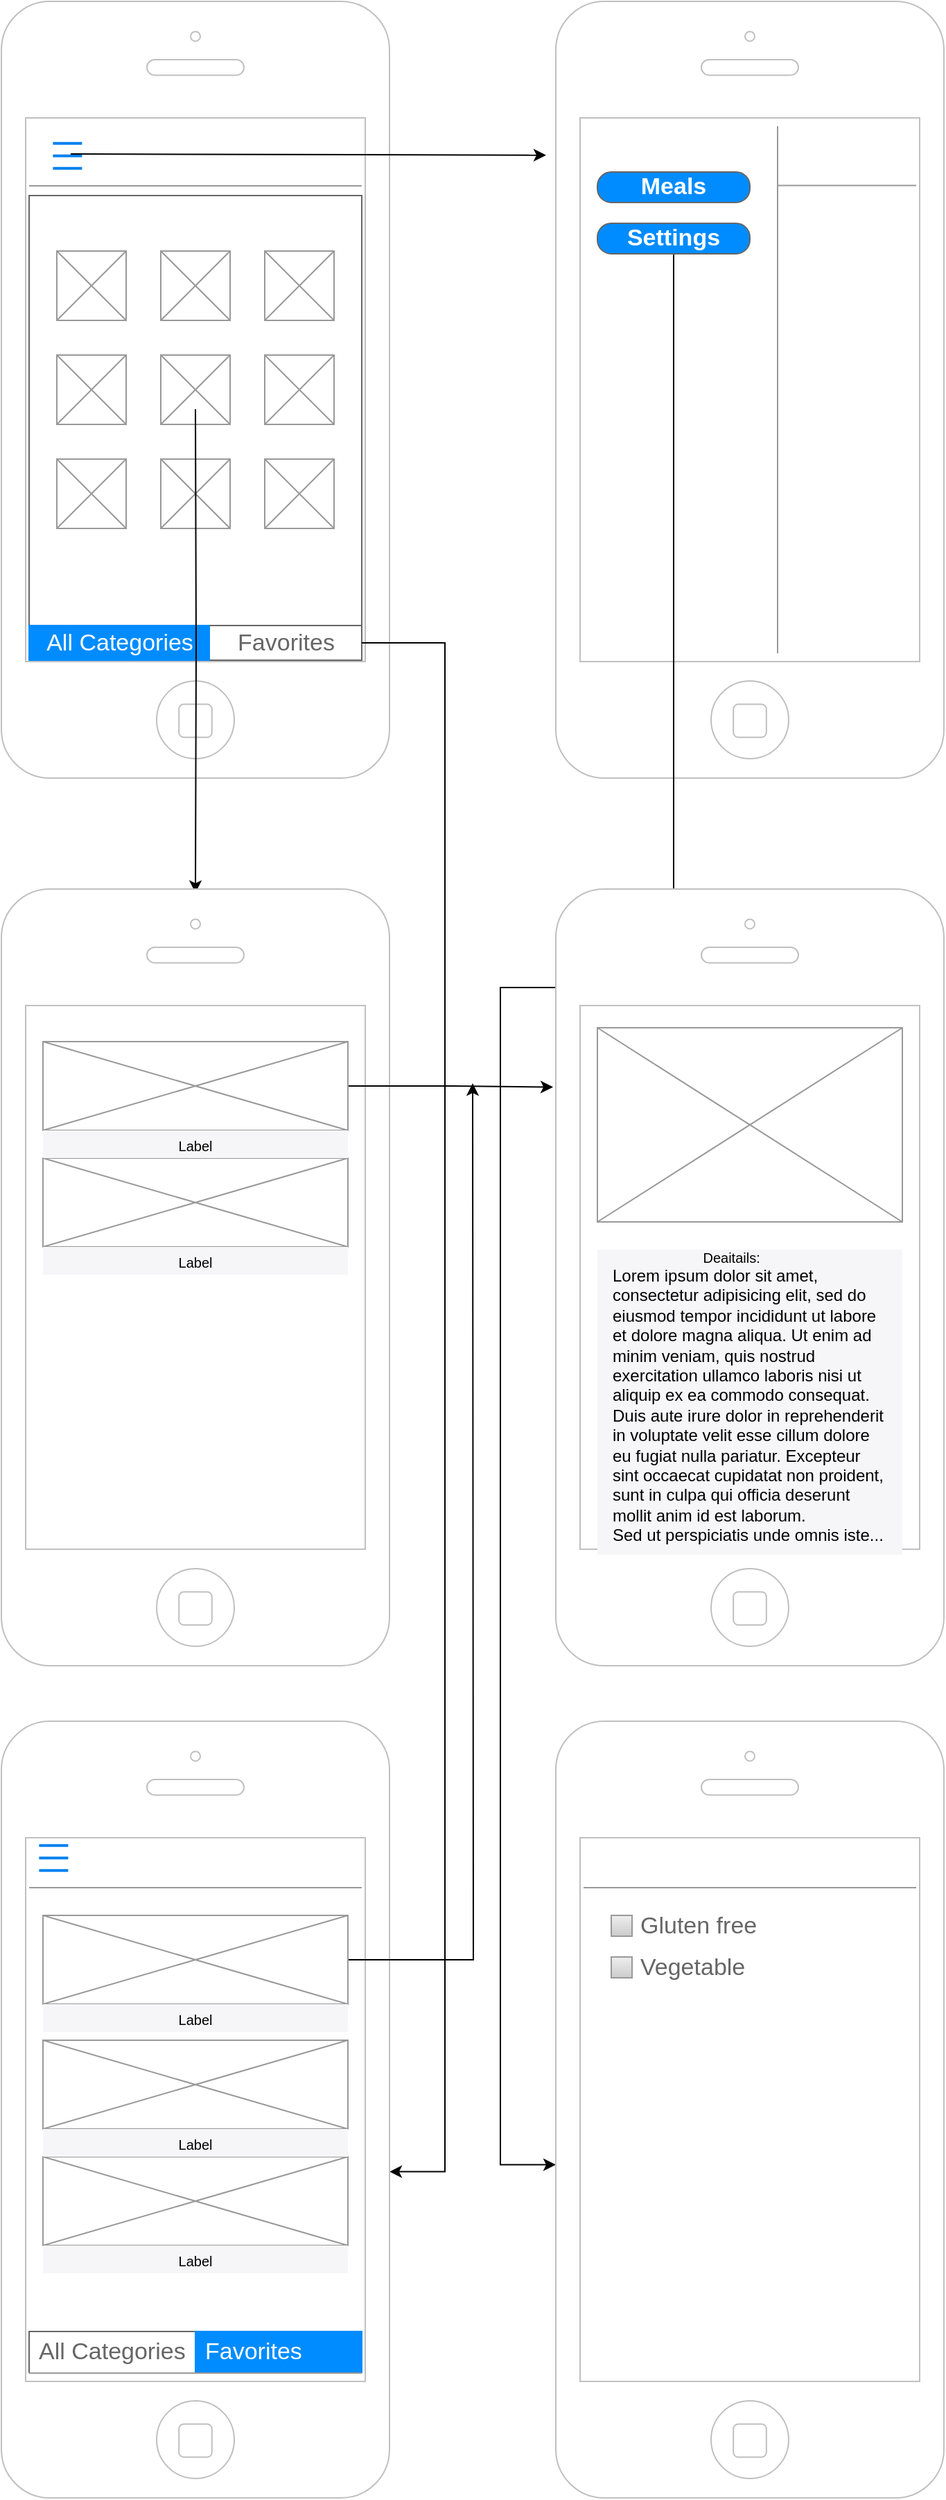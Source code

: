 <mxfile version="20.8.16" type="device"><diagram name="Seite-1" id="VASZFR5JGlPymNZkF97v"><mxGraphModel dx="1434" dy="844" grid="1" gridSize="10" guides="1" tooltips="1" connect="1" arrows="1" fold="1" page="1" pageScale="1" pageWidth="827" pageHeight="1169" math="0" shadow="0"><root><mxCell id="0"/><mxCell id="1" parent="0"/><mxCell id="bUdKR6ZXlgpPtJNnDV_h-1" value="" style="html=1;verticalLabelPosition=bottom;labelBackgroundColor=#ffffff;verticalAlign=top;shadow=0;dashed=0;strokeWidth=1;shape=mxgraph.ios7.misc.iphone;strokeColor=#c0c0c0;" vertex="1" parent="1"><mxGeometry x="80" y="80" width="280" height="560" as="geometry"/></mxCell><mxCell id="bUdKR6ZXlgpPtJNnDV_h-2" value="" style="html=1;verticalLabelPosition=bottom;labelBackgroundColor=#ffffff;verticalAlign=top;shadow=0;dashed=0;strokeWidth=1;shape=mxgraph.ios7.misc.iphone;strokeColor=#c0c0c0;" vertex="1" parent="1"><mxGeometry x="480" y="80" width="280" height="560" as="geometry"/></mxCell><mxCell id="bUdKR6ZXlgpPtJNnDV_h-3" value="" style="html=1;verticalLabelPosition=bottom;align=center;labelBackgroundColor=#ffffff;verticalAlign=top;strokeWidth=2;strokeColor=#0080F0;shadow=0;dashed=0;shape=mxgraph.ios7.icons.most_viewed;pointerEvents=1" vertex="1" parent="1"><mxGeometry x="110" y="180" width="28.2" height="22.8" as="geometry"/></mxCell><mxCell id="bUdKR6ZXlgpPtJNnDV_h-4" value="" style="verticalLabelPosition=bottom;shadow=0;dashed=0;align=center;html=1;verticalAlign=top;strokeWidth=1;shape=mxgraph.mockup.markup.line;strokeColor=#999999;" vertex="1" parent="1"><mxGeometry x="100" y="203" width="240" height="20" as="geometry"/></mxCell><mxCell id="bUdKR6ZXlgpPtJNnDV_h-6" value="" style="verticalLabelPosition=bottom;shadow=0;dashed=0;align=center;html=1;verticalAlign=top;strokeWidth=1;shape=mxgraph.mockup.markup.line;strokeColor=#999999;direction=north;" vertex="1" parent="1"><mxGeometry x="630" y="170" width="20" height="380" as="geometry"/></mxCell><mxCell id="bUdKR6ZXlgpPtJNnDV_h-7" value="" style="verticalLabelPosition=bottom;shadow=0;dashed=0;align=center;html=1;verticalAlign=top;strokeWidth=1;shape=mxgraph.mockup.markup.line;strokeColor=#999999;" vertex="1" parent="1"><mxGeometry x="640" y="202.8" width="100" height="20" as="geometry"/></mxCell><mxCell id="bUdKR6ZXlgpPtJNnDV_h-9" value="" style="endArrow=classic;html=1;rounded=0;entryX=-0.025;entryY=0.198;entryDx=0;entryDy=0;entryPerimeter=0;" edge="1" parent="1" target="bUdKR6ZXlgpPtJNnDV_h-2"><mxGeometry width="50" height="50" relative="1" as="geometry"><mxPoint x="130" y="190" as="sourcePoint"/><mxPoint x="180" y="140" as="targetPoint"/></mxGeometry></mxCell><mxCell id="bUdKR6ZXlgpPtJNnDV_h-10" value="Meals" style="strokeWidth=1;shadow=0;dashed=0;align=center;html=1;shape=mxgraph.mockup.buttons.button;strokeColor=#666666;fontColor=#ffffff;mainText=;buttonStyle=round;fontSize=17;fontStyle=1;fillColor=#008cff;whiteSpace=wrap;" vertex="1" parent="1"><mxGeometry x="510" y="203" width="110" height="22" as="geometry"/></mxCell><mxCell id="bUdKR6ZXlgpPtJNnDV_h-65" style="edgeStyle=orthogonalEdgeStyle;rounded=0;orthogonalLoop=1;jettySize=auto;html=1;entryX=0;entryY=0.571;entryDx=0;entryDy=0;entryPerimeter=0;" edge="1" parent="1" source="bUdKR6ZXlgpPtJNnDV_h-11" target="bUdKR6ZXlgpPtJNnDV_h-58"><mxGeometry relative="1" as="geometry"><mxPoint x="420" y="1310" as="targetPoint"/><Array as="points"><mxPoint x="565" y="791"/><mxPoint x="440" y="791"/><mxPoint x="440" y="1640"/></Array></mxGeometry></mxCell><mxCell id="bUdKR6ZXlgpPtJNnDV_h-11" value="Settings" style="strokeWidth=1;shadow=0;dashed=0;align=center;html=1;shape=mxgraph.mockup.buttons.button;strokeColor=#666666;fontColor=#ffffff;mainText=;buttonStyle=round;fontSize=17;fontStyle=1;fillColor=#008cff;whiteSpace=wrap;" vertex="1" parent="1"><mxGeometry x="510" y="240" width="110" height="22" as="geometry"/></mxCell><mxCell id="bUdKR6ZXlgpPtJNnDV_h-12" value="" style="html=1;verticalLabelPosition=bottom;labelBackgroundColor=#ffffff;verticalAlign=top;shadow=0;dashed=0;strokeWidth=1;shape=mxgraph.ios7.misc.iphone;strokeColor=#c0c0c0;" vertex="1" parent="1"><mxGeometry x="480" y="720" width="280" height="560" as="geometry"/></mxCell><mxCell id="bUdKR6ZXlgpPtJNnDV_h-19" value="" style="strokeWidth=1;shadow=0;dashed=0;align=center;html=1;shape=mxgraph.mockup.containers.marginRect2;rectMarginTop=32;strokeColor=#666666;gradientColor=none;flipH=0;flipV=1;fillColor=default;" vertex="1" parent="1"><mxGeometry x="100" y="220" width="240" height="350" as="geometry"/></mxCell><mxCell id="bUdKR6ZXlgpPtJNnDV_h-20" value="Favorites" style="strokeColor=inherit;fillColor=inherit;gradientColor=inherit;strokeWidth=1;shadow=0;dashed=0;align=center;html=1;shape=mxgraph.mockup.containers.rrect;rSize=0;fontSize=17;fontColor=#666666;gradientColor=none;" vertex="1" parent="bUdKR6ZXlgpPtJNnDV_h-19"><mxGeometry width="110" height="25" relative="1" as="geometry"><mxPoint x="130" y="310" as="offset"/></mxGeometry></mxCell><mxCell id="bUdKR6ZXlgpPtJNnDV_h-21" value="All Categories" style="strokeWidth=1;shadow=0;dashed=0;align=center;html=1;shape=mxgraph.mockup.containers.rrect;rSize=0;fontSize=17;fontColor=#ffffff;strokeColor=#008cff;fillColor=#008cff;" vertex="1" parent="bUdKR6ZXlgpPtJNnDV_h-19"><mxGeometry width="130" height="25" relative="1" as="geometry"><mxPoint y="310" as="offset"/></mxGeometry></mxCell><mxCell id="bUdKR6ZXlgpPtJNnDV_h-49" value="" style="verticalLabelPosition=bottom;shadow=0;dashed=0;align=center;html=1;verticalAlign=top;strokeWidth=1;shape=mxgraph.mockup.graphics.simpleIcon;strokeColor=#999999;fillColor=#ffffff;" vertex="1" parent="bUdKR6ZXlgpPtJNnDV_h-19"><mxGeometry x="20" y="40" width="50" height="50" as="geometry"/></mxCell><mxCell id="bUdKR6ZXlgpPtJNnDV_h-50" value="" style="verticalLabelPosition=bottom;shadow=0;dashed=0;align=center;html=1;verticalAlign=top;strokeWidth=1;shape=mxgraph.mockup.graphics.simpleIcon;strokeColor=#999999;fillColor=#ffffff;" vertex="1" parent="bUdKR6ZXlgpPtJNnDV_h-19"><mxGeometry x="95" y="40" width="50" height="50" as="geometry"/></mxCell><mxCell id="bUdKR6ZXlgpPtJNnDV_h-51" value="" style="verticalLabelPosition=bottom;shadow=0;dashed=0;align=center;html=1;verticalAlign=top;strokeWidth=1;shape=mxgraph.mockup.graphics.simpleIcon;strokeColor=#999999;fillColor=#ffffff;" vertex="1" parent="bUdKR6ZXlgpPtJNnDV_h-19"><mxGeometry x="170" y="40" width="50" height="50" as="geometry"/></mxCell><mxCell id="bUdKR6ZXlgpPtJNnDV_h-52" value="" style="verticalLabelPosition=bottom;shadow=0;dashed=0;align=center;html=1;verticalAlign=top;strokeWidth=1;shape=mxgraph.mockup.graphics.simpleIcon;strokeColor=#999999;fillColor=#ffffff;" vertex="1" parent="bUdKR6ZXlgpPtJNnDV_h-19"><mxGeometry x="20" y="115" width="50" height="50" as="geometry"/></mxCell><mxCell id="bUdKR6ZXlgpPtJNnDV_h-53" value="" style="verticalLabelPosition=bottom;shadow=0;dashed=0;align=center;html=1;verticalAlign=top;strokeWidth=1;shape=mxgraph.mockup.graphics.simpleIcon;strokeColor=#999999;fillColor=#ffffff;" vertex="1" parent="bUdKR6ZXlgpPtJNnDV_h-19"><mxGeometry x="95" y="115" width="50" height="50" as="geometry"/></mxCell><mxCell id="bUdKR6ZXlgpPtJNnDV_h-54" value="" style="verticalLabelPosition=bottom;shadow=0;dashed=0;align=center;html=1;verticalAlign=top;strokeWidth=1;shape=mxgraph.mockup.graphics.simpleIcon;strokeColor=#999999;fillColor=#ffffff;" vertex="1" parent="bUdKR6ZXlgpPtJNnDV_h-19"><mxGeometry x="170" y="115" width="50" height="50" as="geometry"/></mxCell><mxCell id="bUdKR6ZXlgpPtJNnDV_h-55" value="" style="verticalLabelPosition=bottom;shadow=0;dashed=0;align=center;html=1;verticalAlign=top;strokeWidth=1;shape=mxgraph.mockup.graphics.simpleIcon;strokeColor=#999999;fillColor=#ffffff;" vertex="1" parent="bUdKR6ZXlgpPtJNnDV_h-19"><mxGeometry x="20" y="190" width="50" height="50" as="geometry"/></mxCell><mxCell id="bUdKR6ZXlgpPtJNnDV_h-56" value="" style="verticalLabelPosition=bottom;shadow=0;dashed=0;align=center;html=1;verticalAlign=top;strokeWidth=1;shape=mxgraph.mockup.graphics.simpleIcon;strokeColor=#999999;fillColor=#ffffff;" vertex="1" parent="bUdKR6ZXlgpPtJNnDV_h-19"><mxGeometry x="95" y="190" width="50" height="50" as="geometry"/></mxCell><mxCell id="bUdKR6ZXlgpPtJNnDV_h-57" value="" style="verticalLabelPosition=bottom;shadow=0;dashed=0;align=center;html=1;verticalAlign=top;strokeWidth=1;shape=mxgraph.mockup.graphics.simpleIcon;strokeColor=#999999;fillColor=#ffffff;" vertex="1" parent="bUdKR6ZXlgpPtJNnDV_h-19"><mxGeometry x="170" y="190" width="50" height="50" as="geometry"/></mxCell><mxCell id="bUdKR6ZXlgpPtJNnDV_h-68" style="edgeStyle=orthogonalEdgeStyle;rounded=0;orthogonalLoop=1;jettySize=auto;html=1;entryX=1;entryY=0.58;entryDx=0;entryDy=0;entryPerimeter=0;" edge="1" parent="bUdKR6ZXlgpPtJNnDV_h-19" source="bUdKR6ZXlgpPtJNnDV_h-20" target="bUdKR6ZXlgpPtJNnDV_h-66"><mxGeometry relative="1" as="geometry"><Array as="points"><mxPoint x="300" y="323"/><mxPoint x="300" y="1425"/></Array></mxGeometry></mxCell><mxCell id="bUdKR6ZXlgpPtJNnDV_h-33" style="edgeStyle=orthogonalEdgeStyle;rounded=0;orthogonalLoop=1;jettySize=auto;html=1;entryX=0.5;entryY=0.005;entryDx=0;entryDy=0;entryPerimeter=0;" edge="1" parent="1" target="bUdKR6ZXlgpPtJNnDV_h-41"><mxGeometry relative="1" as="geometry"><mxPoint x="220" y="374" as="sourcePoint"/><mxPoint x="620" y="720" as="targetPoint"/></mxGeometry></mxCell><mxCell id="bUdKR6ZXlgpPtJNnDV_h-34" value="" style="verticalLabelPosition=bottom;shadow=0;dashed=0;align=center;html=1;verticalAlign=top;strokeWidth=1;shape=mxgraph.mockup.graphics.simpleIcon;strokeColor=#999999;fillColor=default;" vertex="1" parent="1"><mxGeometry x="510" y="820" width="220" height="140" as="geometry"/></mxCell><mxCell id="bUdKR6ZXlgpPtJNnDV_h-35" value="" style="shape=rect;fillColor=#F6F6F8;strokeColor=none;" vertex="1" parent="1"><mxGeometry x="510" y="980" width="220" height="220" as="geometry"/></mxCell><mxCell id="bUdKR6ZXlgpPtJNnDV_h-36" value="Deaitails:" style="text;fontSize=10;verticalAlign=middle;align=center;spacingTop=2;" vertex="1" parent="bUdKR6ZXlgpPtJNnDV_h-35"><mxGeometry x="64.927" width="63.746" height="8.571" as="geometry"/></mxCell><mxCell id="bUdKR6ZXlgpPtJNnDV_h-40" value="Lorem ipsum dolor sit amet, consectetur adipisicing elit, sed do eiusmod tempor incididunt ut labore et dolore magna aliqua. Ut enim ad minim veniam, quis nostrud exercitation ullamco laboris nisi ut aliquip ex ea commodo consequat. Duis aute irure dolor in reprehenderit in voluptate velit esse cillum dolore eu fugiat nulla pariatur. Excepteur sint occaecat cupidatat non proident, sunt in culpa qui officia deserunt mollit anim id est laborum.&lt;br&gt;Sed ut perspiciatis unde omnis iste..." style="text;spacingTop=-5;whiteSpace=wrap;html=1;align=left;fontSize=12;fontFamily=Helvetica;fillColor=none;strokeColor=none;" vertex="1" parent="bUdKR6ZXlgpPtJNnDV_h-35"><mxGeometry x="8.8" y="10" width="202.4" height="200" as="geometry"/></mxCell><mxCell id="bUdKR6ZXlgpPtJNnDV_h-41" value="" style="html=1;verticalLabelPosition=bottom;labelBackgroundColor=#ffffff;verticalAlign=top;shadow=0;dashed=0;strokeWidth=1;shape=mxgraph.ios7.misc.iphone;strokeColor=#c0c0c0;" vertex="1" parent="1"><mxGeometry x="80" y="720" width="280" height="560" as="geometry"/></mxCell><mxCell id="bUdKR6ZXlgpPtJNnDV_h-48" style="edgeStyle=orthogonalEdgeStyle;rounded=0;orthogonalLoop=1;jettySize=auto;html=1;entryX=-0.007;entryY=0.255;entryDx=0;entryDy=0;entryPerimeter=0;" edge="1" parent="1" source="bUdKR6ZXlgpPtJNnDV_h-42" target="bUdKR6ZXlgpPtJNnDV_h-12"><mxGeometry relative="1" as="geometry"/></mxCell><mxCell id="bUdKR6ZXlgpPtJNnDV_h-42" value="" style="verticalLabelPosition=bottom;shadow=0;dashed=0;align=center;html=1;verticalAlign=top;strokeWidth=1;shape=mxgraph.mockup.graphics.simpleIcon;strokeColor=#999999;fillColor=default;" vertex="1" parent="1"><mxGeometry x="110" y="830" width="220" height="64" as="geometry"/></mxCell><mxCell id="bUdKR6ZXlgpPtJNnDV_h-43" value="" style="verticalLabelPosition=bottom;shadow=0;dashed=0;align=center;html=1;verticalAlign=top;strokeWidth=1;shape=mxgraph.mockup.graphics.simpleIcon;strokeColor=#999999;fillColor=default;" vertex="1" parent="1"><mxGeometry x="110" y="914" width="220" height="64" as="geometry"/></mxCell><mxCell id="bUdKR6ZXlgpPtJNnDV_h-44" value="" style="shape=rect;fillColor=#F6F6F8;strokeColor=none;" vertex="1" parent="1"><mxGeometry x="110" y="978" width="220" height="20" as="geometry"/></mxCell><mxCell id="bUdKR6ZXlgpPtJNnDV_h-45" value="Label" style="text;fontSize=10;verticalAlign=middle;align=center;spacingTop=2;" vertex="1" parent="bUdKR6ZXlgpPtJNnDV_h-44"><mxGeometry x="73.78" width="72.439" height="20" as="geometry"/></mxCell><mxCell id="bUdKR6ZXlgpPtJNnDV_h-46" value="" style="shape=rect;fillColor=#F6F6F8;strokeColor=none;" vertex="1" parent="1"><mxGeometry x="110" y="894" width="220" height="20" as="geometry"/></mxCell><mxCell id="bUdKR6ZXlgpPtJNnDV_h-47" value="Label" style="text;fontSize=10;verticalAlign=middle;align=center;spacingTop=2;" vertex="1" parent="bUdKR6ZXlgpPtJNnDV_h-46"><mxGeometry x="73.78" width="72.439" height="20" as="geometry"/></mxCell><mxCell id="bUdKR6ZXlgpPtJNnDV_h-58" value="" style="html=1;verticalLabelPosition=bottom;labelBackgroundColor=#ffffff;verticalAlign=top;shadow=0;dashed=0;strokeWidth=1;shape=mxgraph.ios7.misc.iphone;strokeColor=#c0c0c0;" vertex="1" parent="1"><mxGeometry x="480" y="1320" width="280" height="560" as="geometry"/></mxCell><mxCell id="bUdKR6ZXlgpPtJNnDV_h-60" value="" style="verticalLabelPosition=bottom;shadow=0;dashed=0;align=center;html=1;verticalAlign=top;strokeWidth=1;shape=mxgraph.mockup.markup.line;strokeColor=#999999;fillColor=default;" vertex="1" parent="1"><mxGeometry x="500" y="1430" width="240" height="20" as="geometry"/></mxCell><mxCell id="bUdKR6ZXlgpPtJNnDV_h-61" value="Gluten free" style="strokeWidth=1;shadow=0;dashed=0;align=center;html=1;shape=mxgraph.mockup.forms.rrect;rSize=0;fillColor=#eeeeee;strokeColor=#999999;gradientColor=#cccccc;align=left;spacingLeft=4;fontSize=17;fontColor=#666666;labelPosition=right;" vertex="1" parent="1"><mxGeometry x="520" y="1460" width="15" height="15" as="geometry"/></mxCell><mxCell id="bUdKR6ZXlgpPtJNnDV_h-62" value="Vegetable" style="strokeWidth=1;shadow=0;dashed=0;align=center;html=1;shape=mxgraph.mockup.forms.rrect;rSize=0;fillColor=#eeeeee;strokeColor=#999999;gradientColor=#cccccc;align=left;spacingLeft=4;fontSize=17;fontColor=#666666;labelPosition=right;" vertex="1" parent="1"><mxGeometry x="520" y="1490" width="15" height="15" as="geometry"/></mxCell><mxCell id="bUdKR6ZXlgpPtJNnDV_h-66" value="" style="html=1;verticalLabelPosition=bottom;labelBackgroundColor=#ffffff;verticalAlign=top;shadow=0;dashed=0;strokeWidth=1;shape=mxgraph.ios7.misc.iphone;strokeColor=#c0c0c0;" vertex="1" parent="1"><mxGeometry x="80" y="1320" width="280" height="560" as="geometry"/></mxCell><mxCell id="bUdKR6ZXlgpPtJNnDV_h-67" value="" style="verticalLabelPosition=bottom;shadow=0;dashed=0;align=center;html=1;verticalAlign=top;strokeWidth=1;shape=mxgraph.mockup.markup.line;strokeColor=#999999;fillColor=default;" vertex="1" parent="1"><mxGeometry x="100" y="1430" width="240" height="20" as="geometry"/></mxCell><mxCell id="bUdKR6ZXlgpPtJNnDV_h-69" value="" style="html=1;verticalLabelPosition=bottom;align=center;labelBackgroundColor=#ffffff;verticalAlign=top;strokeWidth=2;strokeColor=#0080F0;shadow=0;dashed=0;shape=mxgraph.ios7.icons.most_viewed;pointerEvents=1" vertex="1" parent="1"><mxGeometry x="100" y="1407.2" width="28.2" height="22.8" as="geometry"/></mxCell><mxCell id="bUdKR6ZXlgpPtJNnDV_h-83" style="edgeStyle=orthogonalEdgeStyle;rounded=0;orthogonalLoop=1;jettySize=auto;html=1;" edge="1" parent="1" source="bUdKR6ZXlgpPtJNnDV_h-70"><mxGeometry relative="1" as="geometry"><mxPoint x="420" y="860" as="targetPoint"/></mxGeometry></mxCell><mxCell id="bUdKR6ZXlgpPtJNnDV_h-70" value="" style="verticalLabelPosition=bottom;shadow=0;dashed=0;align=center;html=1;verticalAlign=top;strokeWidth=1;shape=mxgraph.mockup.graphics.simpleIcon;strokeColor=#999999;fillColor=default;" vertex="1" parent="1"><mxGeometry x="110" y="1460" width="220" height="64" as="geometry"/></mxCell><mxCell id="bUdKR6ZXlgpPtJNnDV_h-71" value="" style="shape=rect;fillColor=#F6F6F8;strokeColor=none;" vertex="1" parent="1"><mxGeometry x="110" y="1524" width="220" height="20" as="geometry"/></mxCell><mxCell id="bUdKR6ZXlgpPtJNnDV_h-72" value="Label" style="text;fontSize=10;verticalAlign=middle;align=center;spacingTop=2;" vertex="1" parent="bUdKR6ZXlgpPtJNnDV_h-71"><mxGeometry x="73.78" width="72.439" height="20" as="geometry"/></mxCell><mxCell id="bUdKR6ZXlgpPtJNnDV_h-73" value="" style="verticalLabelPosition=bottom;shadow=0;dashed=0;align=center;html=1;verticalAlign=top;strokeWidth=1;shape=mxgraph.mockup.graphics.simpleIcon;strokeColor=#999999;fillColor=default;" vertex="1" parent="1"><mxGeometry x="110" y="1550" width="220" height="64" as="geometry"/></mxCell><mxCell id="bUdKR6ZXlgpPtJNnDV_h-74" value="" style="verticalLabelPosition=bottom;shadow=0;dashed=0;align=center;html=1;verticalAlign=top;strokeWidth=1;shape=mxgraph.mockup.graphics.simpleIcon;strokeColor=#999999;fillColor=default;" vertex="1" parent="1"><mxGeometry x="110" y="1634" width="220" height="64" as="geometry"/></mxCell><mxCell id="bUdKR6ZXlgpPtJNnDV_h-75" value="" style="shape=rect;fillColor=#F6F6F8;strokeColor=none;" vertex="1" parent="1"><mxGeometry x="110" y="1698" width="220" height="20" as="geometry"/></mxCell><mxCell id="bUdKR6ZXlgpPtJNnDV_h-76" value="Label" style="text;fontSize=10;verticalAlign=middle;align=center;spacingTop=2;" vertex="1" parent="bUdKR6ZXlgpPtJNnDV_h-75"><mxGeometry x="73.78" width="72.439" height="20" as="geometry"/></mxCell><mxCell id="bUdKR6ZXlgpPtJNnDV_h-77" value="" style="shape=rect;fillColor=#F6F6F8;strokeColor=none;" vertex="1" parent="1"><mxGeometry x="110" y="1614" width="220" height="20" as="geometry"/></mxCell><mxCell id="bUdKR6ZXlgpPtJNnDV_h-78" value="Label" style="text;fontSize=10;verticalAlign=middle;align=center;spacingTop=2;" vertex="1" parent="bUdKR6ZXlgpPtJNnDV_h-77"><mxGeometry x="73.78" width="72.439" height="20" as="geometry"/></mxCell><mxCell id="bUdKR6ZXlgpPtJNnDV_h-79" value="All Categories" style="strokeWidth=1;shadow=0;dashed=0;align=center;html=1;shape=mxgraph.mockup.forms.uRect;fontSize=17;fontColor=#666666;align=left;spacingLeft=5;strokeColor=#666666;fillColor=default;" vertex="1" parent="1"><mxGeometry x="100" y="1760" width="120" height="30" as="geometry"/></mxCell><mxCell id="bUdKR6ZXlgpPtJNnDV_h-80" value="Favorites" style="strokeWidth=1;shadow=0;dashed=0;align=center;html=1;shape=mxgraph.mockup.forms.uRect;fontSize=17;fontColor=#ffffff;align=left;spacingLeft=5;strokeColor=#008cff;fillColor=#008cff;" vertex="1" parent="1"><mxGeometry x="220" y="1760" width="120" height="30" as="geometry"/></mxCell><mxCell id="bUdKR6ZXlgpPtJNnDV_h-82" value="" style="verticalLabelPosition=bottom;shadow=0;dashed=0;align=center;html=1;verticalAlign=top;strokeWidth=1;shape=mxgraph.mockup.markup.line;strokeColor=#999999;fillColor=default;" vertex="1" parent="1"><mxGeometry x="100" y="1780" width="240" height="20" as="geometry"/></mxCell></root></mxGraphModel></diagram></mxfile>